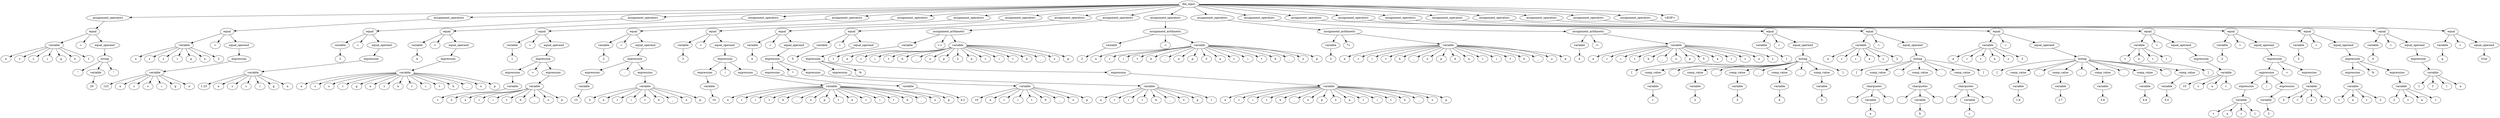 digraph G {
  2396998096208 [label="file_input"];
  2396998096432 [label="assignment_operators"];
  2396998096208 -> 2396998096432;
  2396998096768 [label="equal"];
  2396998096432 -> 2396998096768;
  2396998096880 [label="variable"];
  2396998096768 -> 2396998096880;
  2396998237824 [label="a"];
  2396998096880 -> 2396998237824;
  2396998237984 [label="s"];
  2396998096880 -> 2396998237984;
  2396998077008 [label="s"];
  2396998096880 -> 2396998077008;
  2396998079008 [label="i"];
  2396998096880 -> 2396998079008;
  2396998076768 [label="g"];
  2396998096880 -> 2396998076768;
  2396998077808 [label="n"];
  2396998096880 -> 2396998077808;
  2396998078928 [label="1"];
  2396998096880 -> 2396998078928;
  2396998079888 [label="="];
  2396998096768 -> 2396998079888;
  2396998097440 [label="equal_operand"];
  2396998096768 -> 2396998097440;
  2396998098224 [label="string"];
  2396998097440 -> 2396998098224;
  2396998080048 [label="\""];
  2396998098224 -> 2396998080048;
  2396998098336 [label="variable"];
  2396998098224 -> 2396998098336;
  2396998078768 [label="20"];
  2396998098336 -> 2396998078768;
  2396998079088 [label="\""];
  2396998098224 -> 2396998079088;
  2396998098560 [label="assignment_operators"];
  2396998096208 -> 2396998098560;
  2396998098896 [label="equal"];
  2396998098560 -> 2396998098896;
  2396998099008 [label="variable"];
  2396998098896 -> 2396998099008;
  2396998081168 [label="a"];
  2396998099008 -> 2396998081168;
  2396998081248 [label="s"];
  2396998099008 -> 2396998081248;
  2396998081408 [label="s"];
  2396998099008 -> 2396998081408;
  2396998081568 [label="i"];
  2396998099008 -> 2396998081568;
  2396998079328 [label="g"];
  2396998099008 -> 2396998079328;
  2396998081488 [label="n"];
  2396998099008 -> 2396998081488;
  2396998079408 [label="2"];
  2396998099008 -> 2396998079408;
  2396998078848 [label="="];
  2396998098896 -> 2396998078848;
  2396998099568 [label="equal_operand"];
  2396998098896 -> 2396998099568;
  2396998099904 [label="expression"];
  2396998099568 -> 2396998099904;
  2396998100240 [label="variable"];
  2396998099904 -> 2396998100240;
  2396997914688 [label="123"];
  2396998100240 -> 2396997914688;
  2396998082688 [label="a"];
  2396998100240 -> 2396998082688;
  2396998086848 [label="s"];
  2396998100240 -> 2396998086848;
  2396998086688 [label="s"];
  2396998100240 -> 2396998086688;
  2396998085328 [label="i"];
  2396998100240 -> 2396998085328;
  2396998085248 [label="g"];
  2396998100240 -> 2396998085248;
  2396998085968 [label="n"];
  2396998100240 -> 2396998085968;
  2396998100352 [label="assignment_operators"];
  2396998096208 -> 2396998100352;
  2396998100800 [label="equal"];
  2396998100352 -> 2396998100800;
  2396998100688 [label="variable"];
  2396998100800 -> 2396998100688;
  2396998086528 [label="3"];
  2396998100688 -> 2396998086528;
  2396998083408 [label="="];
  2396998100800 -> 2396998083408;
  2396998100912 [label="equal_operand"];
  2396998100800 -> 2396998100912;
  2396998101024 [label="expression"];
  2396998100912 -> 2396998101024;
  2396998101360 [label="variable"];
  2396998101024 -> 2396998101360;
  2396998082128 [label="1.23"];
  2396998101360 -> 2396998082128;
  2396998083088 [label="a"];
  2396998101360 -> 2396998083088;
  2396998085408 [label="s"];
  2396998101360 -> 2396998085408;
  2396998088528 [label="s"];
  2396998101360 -> 2396998088528;
  2396998087488 [label="i"];
  2396998101360 -> 2396998087488;
  2396998083888 [label="g"];
  2396998101360 -> 2396998083888;
  2396998088448 [label="n"];
  2396998101360 -> 2396998088448;
  2396998101248 [label="assignment_operators"];
  2396998096208 -> 2396998101248;
  2396998101472 [label="equal"];
  2396998101248 -> 2396998101472;
  2396998101136 [label="variable"];
  2396998101472 -> 2396998101136;
  2396998088368 [label="4"];
  2396998101136 -> 2396998088368;
  2396998088128 [label="="];
  2396998101472 -> 2396998088128;
  2396998101584 [label="equal_operand"];
  2396998101472 -> 2396998101584;
  2396998101696 [label="expression"];
  2396998101584 -> 2396998101696;
  2396998101920 [label="variable"];
  2396998101696 -> 2396998101920;
  2396998086768 [label="a"];
  2396998101920 -> 2396998086768;
  2396998087888 [label="s"];
  2396998101920 -> 2396998087888;
  2396998087728 [label="s"];
  2396998101920 -> 2396998087728;
  2396998085008 [label="i"];
  2396998101920 -> 2396998085008;
  2396998088688 [label="g"];
  2396998101920 -> 2396998088688;
  2396998088848 [label="n"];
  2396998101920 -> 2396998088848;
  2396998088768 [label="1"];
  2396998101920 -> 2396998088768;
  2396998089088 [label="a"];
  2396998101920 -> 2396998089088;
  2396998084048 [label="r"];
  2396998101920 -> 2396998084048;
  2396998089568 [label="i"];
  2396998101920 -> 2396998089568;
  2396998089328 [label="t"];
  2396998101920 -> 2396998089328;
  2396998089488 [label="h"];
  2396998101920 -> 2396998089488;
  2396998083808 [label="_"];
  2396998101920 -> 2396998083808;
  2396998086208 [label="o"];
  2396998101920 -> 2396998086208;
  2396998089648 [label="p"];
  2396998101920 -> 2396998089648;
  2396998102256 [label="assignment_operators"];
  2396998096208 -> 2396998102256;
  2396998102032 [label="equal"];
  2396998102256 -> 2396998102032;
  2396998101808 [label="variable"];
  2396998102032 -> 2396998101808;
  2396998089888 [label="1"];
  2396998101808 -> 2396998089888;
  2396998087168 [label="="];
  2396998102032 -> 2396998087168;
  2396998102144 [label="equal_operand"];
  2396998102032 -> 2396998102144;
  2396998102928 [label="expression"];
  2396998102144 -> 2396998102928;
  2396998102480 [label="expression"];
  2396998102928 -> 2396998102480;
  2396998102592 [label="variable"];
  2396998102480 -> 2396998102592;
  2396998084688 [label="1"];
  2396998102592 -> 2396998084688;
  2396998089248 [label="+"];
  2396998102928 -> 2396998089248;
  2396998103040 [label="expression"];
  2396998102928 -> 2396998103040;
  2396998103152 [label="variable"];
  2396998103040 -> 2396998103152;
  2396998082768 [label="2"];
  2396998103152 -> 2396998082768;
  2396998087328 [label="a"];
  2396998103152 -> 2396998087328;
  2396998090288 [label="r"];
  2396998103152 -> 2396998090288;
  2396998087008 [label="i"];
  2396998103152 -> 2396998087008;
  2396998090208 [label="t"];
  2396998103152 -> 2396998090208;
  2396998090048 [label="h"];
  2396998103152 -> 2396998090048;
  2396998085088 [label="_"];
  2396998103152 -> 2396998085088;
  2396998088928 [label="o"];
  2396998103152 -> 2396998088928;
  2396998088208 [label="p"];
  2396998103152 -> 2396998088208;
  2396998103376 [label="assignment_operators"];
  2396998096208 -> 2396998103376;
  2396998103600 [label="equal"];
  2396998103376 -> 2396998103600;
  2396998103488 [label="variable"];
  2396998103600 -> 2396998103488;
  2396998085488 [label="2"];
  2396998103488 -> 2396998085488;
  2396998087408 [label="="];
  2396998103600 -> 2396998087408;
  2396998103712 [label="equal_operand"];
  2396998103600 -> 2396998103712;
  2396998104048 [label="expression"];
  2396998103712 -> 2396998104048;
  2396998103824 [label="expression"];
  2396998104048 -> 2396998103824;
  2396998103936 [label="variable"];
  2396998103824 -> 2396998103936;
  2396998090368 [label="13"];
  2396998103936 -> 2396998090368;
  2396998089728 [label="-"];
  2396998104048 -> 2396998089728;
  2396998104160 [label="expression"];
  2396998104048 -> 2396998104160;
  2396998104272 [label="variable"];
  2396998104160 -> 2396998104272;
  2396998086368 [label="3"];
  2396998104272 -> 2396998086368;
  2396998090448 [label="a"];
  2396998104272 -> 2396998090448;
  2396998089008 [label="r"];
  2396998104272 -> 2396998089008;
  2396998087248 [label="i"];
  2396998104272 -> 2396998087248;
  2396998090528 [label="t"];
  2396998104272 -> 2396998090528;
  2396998086928 [label="h"];
  2396998104272 -> 2396998086928;
  2396998084608 [label="_"];
  2396998104272 -> 2396998084608;
  2396998085648 [label="o"];
  2396998104272 -> 2396998085648;
  2396998087648 [label="p"];
  2396998104272 -> 2396998087648;
  2396998104384 [label="assignment_operators"];
  2396998096208 -> 2396998104384;
  2396998104496 [label="equal"];
  2396998104384 -> 2396998104496;
  2396998104720 [label="variable"];
  2396998104496 -> 2396998104720;
  2396998084288 [label="3"];
  2396998104720 -> 2396998084288;
  2396998090608 [label="="];
  2396998104496 -> 2396998090608;
  2396998104608 [label="equal_operand"];
  2396998104496 -> 2396998104608;
  2396998105056 [label="expression"];
  2396998104608 -> 2396998105056;
  2396998104832 [label="expression"];
  2396998105056 -> 2396998104832;
  2396998104944 [label="variable"];
  2396998104832 -> 2396998104944;
  2396998084528 [label="10"];
  2396998104944 -> 2396998084528;
  2396998089168 [label="/"];
  2396998105056 -> 2396998089168;
  2396998105168 [label="expression"];
  2396998105056 -> 2396998105168;
  2396998105280 [label="variable"];
  2396998105168 -> 2396998105280;
  2396998088288 [label="a"];
  2396998105280 -> 2396998088288;
  2396998090128 [label="r"];
  2396998105280 -> 2396998090128;
  2396998089968 [label="i"];
  2396998105280 -> 2396998089968;
  2396998086048 [label="t"];
  2396998105280 -> 2396998086048;
  2396998088048 [label="h"];
  2396998105280 -> 2396998088048;
  2396998086448 [label="_"];
  2396998105280 -> 2396998086448;
  2396998087568 [label="o"];
  2396998105280 -> 2396998087568;
  2396998085568 [label="p"];
  2396998105280 -> 2396998085568;
  2396998087968 [label="1"];
  2396998105280 -> 2396998087968;
  2396998451600 [label="a"];
  2396998105280 -> 2396998451600;
  2396998452800 [label="r"];
  2396998105280 -> 2396998452800;
  2396998453520 [label="i"];
  2396998105280 -> 2396998453520;
  2396998451680 [label="t"];
  2396998105280 -> 2396998451680;
  2396998452880 [label="h"];
  2396998105280 -> 2396998452880;
  2396998452480 [label="_"];
  2396998105280 -> 2396998452480;
  2396998453600 [label="o"];
  2396998105280 -> 2396998453600;
  2396998453120 [label="p"];
  2396998105280 -> 2396998453120;
  2396998105392 [label="assignment_operators"];
  2396998096208 -> 2396998105392;
  2396998105504 [label="equal"];
  2396998105392 -> 2396998105504;
  2396998105728 [label="variable"];
  2396998105504 -> 2396998105728;
  2396998451760 [label="4"];
  2396998105728 -> 2396998451760;
  2396998454560 [label="="];
  2396998105504 -> 2396998454560;
  2396998105840 [label="equal_operand"];
  2396998105504 -> 2396998105840;
  2396998106288 [label="expression"];
  2396998105840 -> 2396998106288;
  2396998105952 [label="expression"];
  2396998106288 -> 2396998105952;
  2396998106064 [label="variable"];
  2396998105952 -> 2396998106064;
  2396998451920 [label="4.2"];
  2396998106064 -> 2396998451920;
  2396998451360 [label="*"];
  2396998106288 -> 2396998451360;
  2396998106400 [label="expression"];
  2396998106288 -> 2396998106400;
  2396998106512 [label="variable"];
  2396998106400 -> 2396998106512;
  2396998451840 [label="10"];
  2396998106512 -> 2396998451840;
  2396998453440 [label="a"];
  2396998106512 -> 2396998453440;
  2396998452160 [label="r"];
  2396998106512 -> 2396998452160;
  2396998452400 [label="i"];
  2396998106512 -> 2396998452400;
  2396998453920 [label="t"];
  2396998106512 -> 2396998453920;
  2396998454400 [label="h"];
  2396998106512 -> 2396998454400;
  2396998453760 [label="_"];
  2396998106512 -> 2396998453760;
  2396998454320 [label="o"];
  2396998106512 -> 2396998454320;
  2396998452720 [label="p"];
  2396998106512 -> 2396998452720;
  2396998106624 [label="assignment_operators"];
  2396998096208 -> 2396998106624;
  2396998106736 [label="equal"];
  2396998106624 -> 2396998106736;
  2396998106960 [label="variable"];
  2396998106736 -> 2396998106960;
  2396998453840 [label="5"];
  2396998106960 -> 2396998453840;
  2396998455440 [label="="];
  2396998106736 -> 2396998455440;
  2396998106848 [label="equal_operand"];
  2396998106736 -> 2396998106848;
  2396998484496 [label="expression"];
  2396998106848 -> 2396998484496;
  2396998484160 [label="expression"];
  2396998484496 -> 2396998484160;
  2396998484272 [label="variable"];
  2396998484160 -> 2396998484272;
  2396998454960 [label="a"];
  2396998484272 -> 2396998454960;
  2396998452560 [label="r"];
  2396998484272 -> 2396998452560;
  2396998452240 [label="i"];
  2396998484272 -> 2396998452240;
  2396998454000 [label="t"];
  2396998484272 -> 2396998454000;
  2396998455680 [label="h"];
  2396998484272 -> 2396998455680;
  2396998454240 [label="_"];
  2396998484272 -> 2396998454240;
  2396998451520 [label="o"];
  2396998484272 -> 2396998451520;
  2396998455840 [label="p"];
  2396998484272 -> 2396998455840;
  2396998454880 [label="1"];
  2396998484272 -> 2396998454880;
  2396998454720 [label="%"];
  2396998484496 -> 2396998454720;
  2396998484608 [label="expression"];
  2396998484496 -> 2396998484608;
  2396998484832 [label="variable"];
  2396998484608 -> 2396998484832;
  2396998453040 [label="a"];
  2396998484832 -> 2396998453040;
  2396998453360 [label="r"];
  2396998484832 -> 2396998453360;
  2396998457600 [label="i"];
  2396998484832 -> 2396998457600;
  2396998457680 [label="t"];
  2396998484832 -> 2396998457680;
  2396998457920 [label="h"];
  2396998484832 -> 2396998457920;
  2396998458080 [label="_"];
  2396998484832 -> 2396998458080;
  2396998458160 [label="o"];
  2396998484832 -> 2396998458160;
  2396998456480 [label="p"];
  2396998484832 -> 2396998456480;
  2396998458720 [label="2"];
  2396998484832 -> 2396998458720;
  2396998452000 [label="a"];
  2396998484832 -> 2396998452000;
  2396998457200 [label="r"];
  2396998484832 -> 2396998457200;
  2396998455520 [label="i"];
  2396998484832 -> 2396998455520;
  2396998456160 [label="t"];
  2396998484832 -> 2396998456160;
  2396998456560 [label="h"];
  2396998484832 -> 2396998456560;
  2396998458960 [label="_"];
  2396998484832 -> 2396998458960;
  2396998454080 [label="o"];
  2396998484832 -> 2396998454080;
  2396998459040 [label="p"];
  2396998484832 -> 2396998459040;
  2396998484944 [label="assignment_operators"];
  2396998096208 -> 2396998484944;
  2396998485504 [label="assignment_arithmetic"];
  2396998484944 -> 2396998485504;
  2396998485392 [label="variable"];
  2396998485504 -> 2396998485392;
  2396998458880 [label="1"];
  2396998485392 -> 2396998458880;
  2396998457520 [label="+="];
  2396998485504 -> 2396998457520;
  2396998486176 [label="variable"];
  2396998485504 -> 2396998486176;
  2396998457840 [label="a"];
  2396998486176 -> 2396998457840;
  2396998460320 [label="r"];
  2396998486176 -> 2396998460320;
  2396998458320 [label="i"];
  2396998486176 -> 2396998458320;
  2396998459600 [label="t"];
  2396998486176 -> 2396998459600;
  2396998460240 [label="h"];
  2396998486176 -> 2396998460240;
  2396998458240 [label="_"];
  2396998486176 -> 2396998458240;
  2396998460720 [label="o"];
  2396998486176 -> 2396998460720;
  2396998458000 [label="p"];
  2396998486176 -> 2396998458000;
  2396998460000 [label="2"];
  2396998486176 -> 2396998460000;
  2396998459840 [label="a"];
  2396998486176 -> 2396998459840;
  2396998456960 [label="r"];
  2396998486176 -> 2396998456960;
  2396998460640 [label="i"];
  2396998486176 -> 2396998460640;
  2396998457280 [label="t"];
  2396998486176 -> 2396998457280;
  2396998460880 [label="h"];
  2396998486176 -> 2396998460880;
  2396998461040 [label="_"];
  2396998486176 -> 2396998461040;
  2396998461280 [label="o"];
  2396998486176 -> 2396998461280;
  2396998461360 [label="p"];
  2396998486176 -> 2396998461360;
  2396998486400 [label="assignment_operators"];
  2396998096208 -> 2396998486400;
  2396998486288 [label="assignment_arithmetic"];
  2396998486400 -> 2396998486288;
  2396998486624 [label="variable"];
  2396998486288 -> 2396998486624;
  2396998459680 [label="2"];
  2396998486624 -> 2396998459680;
  2396998460960 [label="-="];
  2396998486288 -> 2396998460960;
  2396998486736 [label="variable"];
  2396998486288 -> 2396998486736;
  2396998461600 [label="a"];
  2396998486736 -> 2396998461600;
  2396998451280 [label="r"];
  2396998486736 -> 2396998451280;
  2396998457040 [label="i"];
  2396998486736 -> 2396998457040;
  2396998461760 [label="t"];
  2396998486736 -> 2396998461760;
  2396998461920 [label="h"];
  2396998486736 -> 2396998461920;
  2396998458560 [label="_"];
  2396998486736 -> 2396998458560;
  2396998462240 [label="o"];
  2396998486736 -> 2396998462240;
  2396998458480 [label="p"];
  2396998486736 -> 2396998458480;
  2396998459760 [label="3"];
  2396998486736 -> 2396998459760;
  2396998460560 [label="a"];
  2396998486736 -> 2396998460560;
  2396998460160 [label="r"];
  2396998486736 -> 2396998460160;
  2396998462160 [label="i"];
  2396998486736 -> 2396998462160;
  2396998458640 [label="t"];
  2396998486736 -> 2396998458640;
  2396998462400 [label="h"];
  2396998486736 -> 2396998462400;
  2396998462560 [label="_"];
  2396998486736 -> 2396998462560;
  2396998462800 [label="o"];
  2396998486736 -> 2396998462800;
  2396998462880 [label="p"];
  2396998486736 -> 2396998462880;
  2396998486848 [label="assignment_operators"];
  2396998096208 -> 2396998486848;
  2396998486512 [label="assignment_arithmetic"];
  2396998486848 -> 2396998486512;
  2396998487072 [label="variable"];
  2396998486512 -> 2396998487072;
  2396998461520 [label="3"];
  2396998487072 -> 2396998461520;
  2396998462480 [label="*="];
  2396998486512 -> 2396998462480;
  2396998487184 [label="variable"];
  2396998486512 -> 2396998487184;
  2396998463120 [label="a"];
  2396998487184 -> 2396998463120;
  2396998455200 [label="r"];
  2396998487184 -> 2396998455200;
  2396998461440 [label="i"];
  2396998487184 -> 2396998461440;
  2396998463280 [label="t"];
  2396998487184 -> 2396998463280;
  2396998463440 [label="h"];
  2396998487184 -> 2396998463440;
  2396998459120 [label="_"];
  2396998487184 -> 2396998459120;
  2396998463760 [label="o"];
  2396998487184 -> 2396998463760;
  2396998461200 [label="p"];
  2396998487184 -> 2396998461200;
  2396998461120 [label="4"];
  2396998487184 -> 2396998461120;
  2396998462080 [label="a"];
  2396998487184 -> 2396998462080;
  2396998461680 [label="r"];
  2396998487184 -> 2396998461680;
  2396998463680 [label="i"];
  2396998487184 -> 2396998463680;
  2396998460800 [label="t"];
  2396998487184 -> 2396998460800;
  2396998463920 [label="h"];
  2396998487184 -> 2396998463920;
  2396998464080 [label="_"];
  2396998487184 -> 2396998464080;
  2396998464320 [label="o"];
  2396998487184 -> 2396998464320;
  2396998464400 [label="p"];
  2396998487184 -> 2396998464400;
  2396998487296 [label="assignment_operators"];
  2396998096208 -> 2396998487296;
  2396998486960 [label="assignment_arithmetic"];
  2396998487296 -> 2396998486960;
  2396998487520 [label="variable"];
  2396998486960 -> 2396998487520;
  2396998463040 [label="4"];
  2396998487520 -> 2396998463040;
  2396998464000 [label="/="];
  2396998486960 -> 2396998464000;
  2396998487408 [label="variable"];
  2396998486960 -> 2396998487408;
  2396998463520 [label="a"];
  2396998487408 -> 2396998463520;
  2396998466000 [label="r"];
  2396998487408 -> 2396998466000;
  2396998462960 [label="i"];
  2396998487408 -> 2396998462960;
  2396998466320 [label="t"];
  2396998487408 -> 2396998466320;
  2396998467200 [label="h"];
  2396998487408 -> 2396998467200;
  2396998461840 [label="_"];
  2396998487408 -> 2396998461840;
  2396998467520 [label="o"];
  2396998487408 -> 2396998467520;
  2396998467360 [label="p"];
  2396998487408 -> 2396998467360;
  2396998466400 [label="5"];
  2396998487408 -> 2396998466400;
  2396998465360 [label="a"];
  2396998487408 -> 2396998465360;
  2396998466160 [label="r"];
  2396998487408 -> 2396998466160;
  2396998467440 [label="r"];
  2396998487408 -> 2396998467440;
  2396998462640 [label="a"];
  2396998487408 -> 2396998462640;
  2396998467280 [label="y"];
  2396998487408 -> 2396998467280;
  2396998487744 [label="assignment_operators"];
  2396998096208 -> 2396998487744;
  2396998488304 [label="equal"];
  2396998487744 -> 2396998488304;
  2396998488528 [label="variable"];
  2396998488304 -> 2396998488528;
  2396998466480 [label="1"];
  2396998488528 -> 2396998466480;
  2396998465840 [label="="];
  2396998488304 -> 2396998465840;
  2396998488416 [label="equal_operand"];
  2396998488304 -> 2396998488416;
  2396998488752 [label="listing"];
  2396998488416 -> 2396998488752;
  2396998255952 [label="["];
  2396998488752 -> 2396998255952;
  2396998489200 [label="comp_value"];
  2396998488752 -> 2396998489200;
  2396998489312 [label="variable"];
  2396998489200 -> 2396998489312;
  2396998255072 [label="1"];
  2396998489312 -> 2396998255072;
  2396998256752 [label=","];
  2396998488752 -> 2396998256752;
  2396998489536 [label="comp_value"];
  2396998488752 -> 2396998489536;
  2396998489648 [label="variable"];
  2396998489536 -> 2396998489648;
  2396998255632 [label="2"];
  2396998489648 -> 2396998255632;
  2396998255312 [label=","];
  2396998488752 -> 2396998255312;
  2396998489760 [label="comp_value"];
  2396998488752 -> 2396998489760;
  2396998489872 [label="variable"];
  2396998489760 -> 2396998489872;
  2396998256592 [label="3"];
  2396998489872 -> 2396998256592;
  2396998254912 [label=","];
  2396998488752 -> 2396998254912;
  2396998489984 [label="comp_value"];
  2396998488752 -> 2396998489984;
  2396998490096 [label="variable"];
  2396998489984 -> 2396998490096;
  2396998256672 [label="4"];
  2396998490096 -> 2396998256672;
  2396998255152 [label=","];
  2396998488752 -> 2396998255152;
  2396998490208 [label="comp_value"];
  2396998488752 -> 2396998490208;
  2396998490320 [label="variable"];
  2396998490208 -> 2396998490320;
  2396998256432 [label="5"];
  2396998490320 -> 2396998256432;
  2396998254992 [label="]"];
  2396998488752 -> 2396998254992;
  2396998490544 [label="assignment_operators"];
  2396998096208 -> 2396998490544;
  2396998490656 [label="equal"];
  2396998490544 -> 2396998490656;
  2396998490768 [label="variable"];
  2396998490656 -> 2396998490768;
  2396998255712 [label="a"];
  2396998490768 -> 2396998255712;
  2396998258832 [label="r"];
  2396998490768 -> 2396998258832;
  2396998259872 [label="r"];
  2396998490768 -> 2396998259872;
  2396998259552 [label="a"];
  2396998490768 -> 2396998259552;
  2396998259072 [label="y"];
  2396998490768 -> 2396998259072;
  2396998258192 [label="2"];
  2396998490768 -> 2396998258192;
  2396998258512 [label="="];
  2396998490656 -> 2396998258512;
  2396998491328 [label="equal_operand"];
  2396998490656 -> 2396998491328;
  2396998491552 [label="listing"];
  2396998491328 -> 2396998491552;
  2396998258432 [label="["];
  2396998491552 -> 2396998258432;
  2396998491776 [label="comp_value"];
  2396998491552 -> 2396998491776;
  2396998491888 [label="charquotes"];
  2396998491776 -> 2396998491888;
  2396998258672 [label="'"];
  2396998491888 -> 2396998258672;
  2396998492000 [label="variable"];
  2396998491888 -> 2396998492000;
  2396998258592 [label="a"];
  2396998492000 -> 2396998258592;
  2396998257792 [label="'"];
  2396998491888 -> 2396998257792;
  2396998258032 [label=","];
  2396998491552 -> 2396998258032;
  2396998492224 [label="comp_value"];
  2396998491552 -> 2396998492224;
  2396998492336 [label="charquotes"];
  2396998492224 -> 2396998492336;
  2396998257232 [label="'"];
  2396998492336 -> 2396998257232;
  2396998492448 [label="variable"];
  2396998492336 -> 2396998492448;
  2396998257392 [label="b"];
  2396998492448 -> 2396998257392;
  2396998258352 [label="'"];
  2396998492336 -> 2396998258352;
  2396998258752 [label=","];
  2396998491552 -> 2396998258752;
  2396998492560 [label="comp_value"];
  2396998491552 -> 2396998492560;
  2396998492672 [label="charquotes"];
  2396998492560 -> 2396998492672;
  2396998258912 [label="'"];
  2396998492672 -> 2396998258912;
  2396998492784 [label="variable"];
  2396998492672 -> 2396998492784;
  2396998258992 [label="c"];
  2396998492784 -> 2396998258992;
  2396998259232 [label="'"];
  2396998492672 -> 2396998259232;
  2396998259152 [label="]"];
  2396998491552 -> 2396998259152;
  2396998492896 [label="assignment_operators"];
  2396998096208 -> 2396998492896;
  2396998493008 [label="equal"];
  2396998492896 -> 2396998493008;
  2396998493120 [label="variable"];
  2396998493008 -> 2396998493120;
  2396998259312 [label="a"];
  2396998493120 -> 2396998259312;
  2396998259392 [label="r"];
  2396998493120 -> 2396998259392;
  2396998259632 [label="r"];
  2396998493120 -> 2396998259632;
  2396998259472 [label="a"];
  2396998493120 -> 2396998259472;
  2396998259712 [label="y"];
  2396998493120 -> 2396998259712;
  2396998259792 [label="3"];
  2396998493120 -> 2396998259792;
  2396998260112 [label="="];
  2396998493008 -> 2396998260112;
  2396998493232 [label="equal_operand"];
  2396998493008 -> 2396998493232;
  2396998493344 [label="listing"];
  2396998493232 -> 2396998493344;
  2396998259952 [label="["];
  2396998493344 -> 2396998259952;
  2396998493456 [label="comp_value"];
  2396998493344 -> 2396998493456;
  2396998493568 [label="variable"];
  2396998493456 -> 2396998493568;
  2396998260032 [label="1.6"];
  2396998493568 -> 2396998260032;
  2396998260192 [label=","];
  2396998493344 -> 2396998260192;
  2396998493680 [label="comp_value"];
  2396998493344 -> 2396998493680;
  2396998493792 [label="variable"];
  2396998493680 -> 2396998493792;
  2396998260272 [label="2.7"];
  2396998493792 -> 2396998260272;
  2396998260352 [label=","];
  2396998493344 -> 2396998260352;
  2396998493904 [label="comp_value"];
  2396998493344 -> 2396998493904;
  2396998494016 [label="variable"];
  2396998493904 -> 2396998494016;
  2396998260432 [label="3.8"];
  2396998494016 -> 2396998260432;
  2396998260512 [label=","];
  2396998493344 -> 2396998260512;
  2396998494128 [label="comp_value"];
  2396998493344 -> 2396998494128;
  2396998494240 [label="variable"];
  2396998494128 -> 2396998494240;
  2396998260592 [label="4.9"];
  2396998494240 -> 2396998260592;
  2396998260672 [label=","];
  2396998493344 -> 2396998260672;
  2396998494352 [label="comp_value"];
  2396998493344 -> 2396998494352;
  2396998494464 [label="variable"];
  2396998494352 -> 2396998494464;
  2396998260752 [label="5.0"];
  2396998494464 -> 2396998260752;
  2396998260832 [label="]"];
  2396998493344 -> 2396998260832;
  2396998494576 [label="assignment_operators"];
  2396998096208 -> 2396998494576;
  2396998494688 [label="equal"];
  2396998494576 -> 2396998494688;
  2396998494800 [label="variable"];
  2396998494688 -> 2396998494800;
  2396998260912 [label="v"];
  2396998494800 -> 2396998260912;
  2396998261072 [label="a"];
  2396998494800 -> 2396998261072;
  2396998261152 [label="r"];
  2396998494800 -> 2396998261152;
  2396998260992 [label="1"];
  2396998494800 -> 2396998260992;
  2396998261392 [label="="];
  2396998494688 -> 2396998261392;
  2396998494912 [label="equal_operand"];
  2396998494688 -> 2396998494912;
  2396998495024 [label="expression"];
  2396998494912 -> 2396998495024;
  2396998495136 [label="variable"];
  2396998495024 -> 2396998495136;
  2396998261872 [label="10"];
  2396998495136 -> 2396998261872;
  2396998261312 [label="v"];
  2396998495136 -> 2396998261312;
  2396998261952 [label="a"];
  2396998495136 -> 2396998261952;
  2396998262912 [label="r"];
  2396998495136 -> 2396998262912;
  2396998495248 [label="assignment_operators"];
  2396998096208 -> 2396998495248;
  2396998495472 [label="equal"];
  2396998495248 -> 2396998495472;
  2396998495696 [label="variable"];
  2396998495472 -> 2396998495696;
  2396998264272 [label="2"];
  2396998495696 -> 2396998264272;
  2396998263792 [label="="];
  2396998495472 -> 2396998263792;
  2396998495808 [label="equal_operand"];
  2396998495472 -> 2396998495808;
  2396998496592 [label="expression"];
  2396998495808 -> 2396998496592;
  2396998496144 [label="expression"];
  2396998496592 -> 2396998496144;
  2396998495920 [label="expression"];
  2396998496144 -> 2396998495920;
  2396998496032 [label="variable"];
  2396998495920 -> 2396998496032;
  2396998262512 [label="v"];
  2396998496032 -> 2396998262512;
  2396998263392 [label="a"];
  2396998496032 -> 2396998263392;
  2396998262352 [label="r"];
  2396998496032 -> 2396998262352;
  2396998262272 [label="1"];
  2396998496032 -> 2396998262272;
  2396998261552 [label="/"];
  2396998496144 -> 2396998261552;
  2396998496256 [label="expression"];
  2396998496144 -> 2396998496256;
  2396998496368 [label="variable"];
  2396998496256 -> 2396998496368;
  2396998263152 [label="2"];
  2396998496368 -> 2396998263152;
  2396998262432 [label="+"];
  2396998496592 -> 2396998262432;
  2396998496704 [label="expression"];
  2396998496592 -> 2396998496704;
  2396998496816 [label="variable"];
  2396998496704 -> 2396998496816;
  2396998262992 [label="5"];
  2396998496816 -> 2396998262992;
  2396998263232 [label="v"];
  2396998496816 -> 2396998263232;
  2396998265152 [label="a"];
  2396998496816 -> 2396998265152;
  2396998262672 [label="r"];
  2396998496816 -> 2396998262672;
  2396998496928 [label="assignment_operators"];
  2396998096208 -> 2396998496928;
  2396998497040 [label="equal"];
  2396998496928 -> 2396998497040;
  2396998497264 [label="variable"];
  2396998497040 -> 2396998497264;
  2396998263952 [label="3"];
  2396998497264 -> 2396998263952;
  2396998265552 [label="="];
  2396998497040 -> 2396998265552;
  2396998497376 [label="equal_operand"];
  2396998497040 -> 2396998497376;
  2396998497712 [label="expression"];
  2396998497376 -> 2396998497712;
  2396998497488 [label="expression"];
  2396998497712 -> 2396998497488;
  2396998497600 [label="variable"];
  2396998497488 -> 2396998497600;
  2396998264432 [label="v"];
  2396998497600 -> 2396998264432;
  2396998264592 [label="a"];
  2396998497600 -> 2396998264592;
  2396998263552 [label="r"];
  2396998497600 -> 2396998263552;
  2396998263072 [label="2"];
  2396998497600 -> 2396998263072;
  2396998264992 [label="%"];
  2396998497712 -> 2396998264992;
  2396998497824 [label="expression"];
  2396998497712 -> 2396998497824;
  2396998497936 [label="variable"];
  2396998497824 -> 2396998497936;
  2396998261232 [label="2"];
  2396998497936 -> 2396998261232;
  2396998261472 [label="v"];
  2396998497936 -> 2396998261472;
  2396998266192 [label="a"];
  2396998497936 -> 2396998266192;
  2396998264192 [label="r"];
  2396998497936 -> 2396998264192;
  2396998498048 [label="assignment_operators"];
  2396998096208 -> 2396998498048;
  2396998498272 [label="equal"];
  2396998498048 -> 2396998498272;
  2396998498160 [label="variable"];
  2396998498272 -> 2396998498160;
  2396998261792 [label="4"];
  2396998498160 -> 2396998261792;
  2396998266432 [label="="];
  2396998498272 -> 2396998266432;
  2396998498384 [label="equal_operand"];
  2396998498272 -> 2396998498384;
  2396998498496 [label="expression"];
  2396998498384 -> 2396998498496;
  2396998498832 [label="variable"];
  2396998498496 -> 2396998498832;
  2396998263712 [label="1"];
  2396998498832 -> 2396998263712;
  2396998265472 [label="f"];
  2396998498832 -> 2396998265472;
  2396998264512 [label="l"];
  2396998498832 -> 2396998264512;
  2396998263632 [label="a"];
  2396998498832 -> 2396998263632;
  2396998498720 [label="assignment_operators"];
  2396998096208 -> 2396998498720;
  2396998498944 [label="equal"];
  2396998498720 -> 2396998498944;
  2396998498608 [label="variable"];
  2396998498944 -> 2396998498608;
  2396998267072 [label="g"];
  2396998498608 -> 2396998267072;
  2396998264672 [label="="];
  2396998498944 -> 2396998264672;
  2396998499056 [label="equal_operand"];
  2396998498944 -> 2396998499056;
  2396998264352 [label="True"];
  2396998499056 -> 2396998264352;
  2396998264752 [label="<EOF>"];
  2396998096208 -> 2396998264752;
}